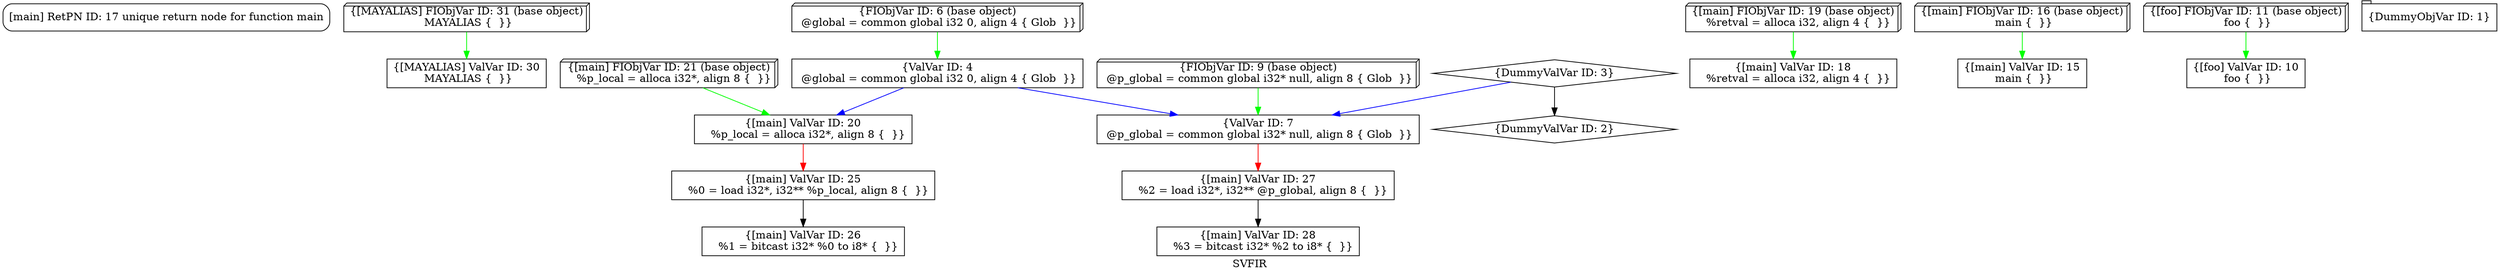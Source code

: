 digraph "SVFIR" {
	label="SVFIR";

	Node0x102911c70 [shape=record,shape=Mrecord,label="{[main] RetPN ID: 17 unique return node for function main}"];
	Node0x102911ae0 [shape=record,shape=box3d,label="{[MAYALIAS] FIObjVar ID: 31 (base object)\n MAYALIAS \{  \}}"];
	Node0x102911ae0 -> Node0x102910cf0[color=green];
	Node0x1029119a0 [shape=record,shape=box3d,label="{[main] FIObjVar ID: 21 (base object)\n   %p_local = alloca i32*, align 8 \{  \}}"];
	Node0x1029119a0 -> Node0x102910870[color=green];
	Node0x102911830 [shape=record,shape=box3d,label="{[main] FIObjVar ID: 19 (base object)\n   %retval = alloca i32, align 4 \{  \}}"];
	Node0x102911830 -> Node0x1029107d0[color=green];
	Node0x1029116f0 [shape=record,shape=box3d,label="{[main] FIObjVar ID: 16 (base object)\n main \{  \}}"];
	Node0x1029116f0 -> Node0x102910650[color=green];
	Node0x102911640 [shape=record,shape=box3d,label="{[foo] FIObjVar ID: 11 (base object)\n foo \{  \}}"];
	Node0x102911640 -> Node0x102910410[color=green];
	Node0x102911500 [shape=record,shape=box3d,label="{FIObjVar ID: 9 (base object)\n @p_global = common global i32* null, align 8 \{ Glob  \}}"];
	Node0x102911500 -> Node0x102910350[color=green];
	Node0x1029113e0 [shape=record,shape=box3d,label="{FIObjVar ID: 6 (base object)\n @global = common global i32 0, align 4 \{ Glob  \}}"];
	Node0x1029113e0 -> Node0x102910290[color=green];
	Node0x1029112d0 [shape=record,shape=box,label="{[main] ValVar ID: 28\n   %3 = bitcast i32* %2 to i8* \{  \}}"];
	Node0x102911230 [shape=record,shape=box,label="{[main] ValVar ID: 27\n   %2 = load i32*, i32** @p_global, align 8 \{  \}}"];
	Node0x102911230 -> Node0x1029112d0[color=black];
	Node0x102910ff0 [shape=record,shape=box,label="{[main] ValVar ID: 26\n   %1 = bitcast i32* %0 to i8* \{  \}}"];
	Node0x102910870 [shape=record,shape=box,label="{[main] ValVar ID: 20\n   %p_local = alloca i32*, align 8 \{  \}}"];
	Node0x102910870 -> Node0x102910db0[color=red];
	Node0x1029107d0 [shape=record,shape=box,label="{[main] ValVar ID: 18\n   %retval = alloca i32, align 4 \{  \}}"];
	Node0x102910650 [shape=record,shape=box,label="{[main] ValVar ID: 15\n main \{  \}}"];
	Node0x102910410 [shape=record,shape=box,label="{[foo] ValVar ID: 10\n foo \{  \}}"];
	Node0x102910cf0 [shape=record,shape=box,label="{[MAYALIAS] ValVar ID: 30\n MAYALIAS \{  \}}"];
	Node0x102910350 [shape=record,shape=box,label="{ValVar ID: 7\n @p_global = common global i32* null, align 8 \{ Glob  \}}"];
	Node0x102910350 -> Node0x102911230[color=red];
	Node0x102910290 [shape=record,shape=box,label="{ValVar ID: 4\n @global = common global i32 0, align 4 \{ Glob  \}}"];
	Node0x102910290 -> Node0x102910350[color=blue];
	Node0x102910290 -> Node0x102910870[color=blue];
	Node0x10290fd90 [shape=record,shape=diamond,label="{DummyValVar ID: 3}"];
	Node0x10290fd90 -> Node0x10290fcc0[color=black];
	Node0x10290fd90 -> Node0x102910350[color=blue];
	Node0x102910db0 [shape=record,shape=box,label="{[main] ValVar ID: 25\n   %0 = load i32*, i32** %p_local, align 8 \{  \}}"];
	Node0x102910db0 -> Node0x102910ff0[color=black];
	Node0x10290fcc0 [shape=record,shape=diamond,label="{DummyValVar ID: 2}"];
	Node0x10290fc10 [shape=record,shape=tab,label="{DummyObjVar ID: 1}"];
}
